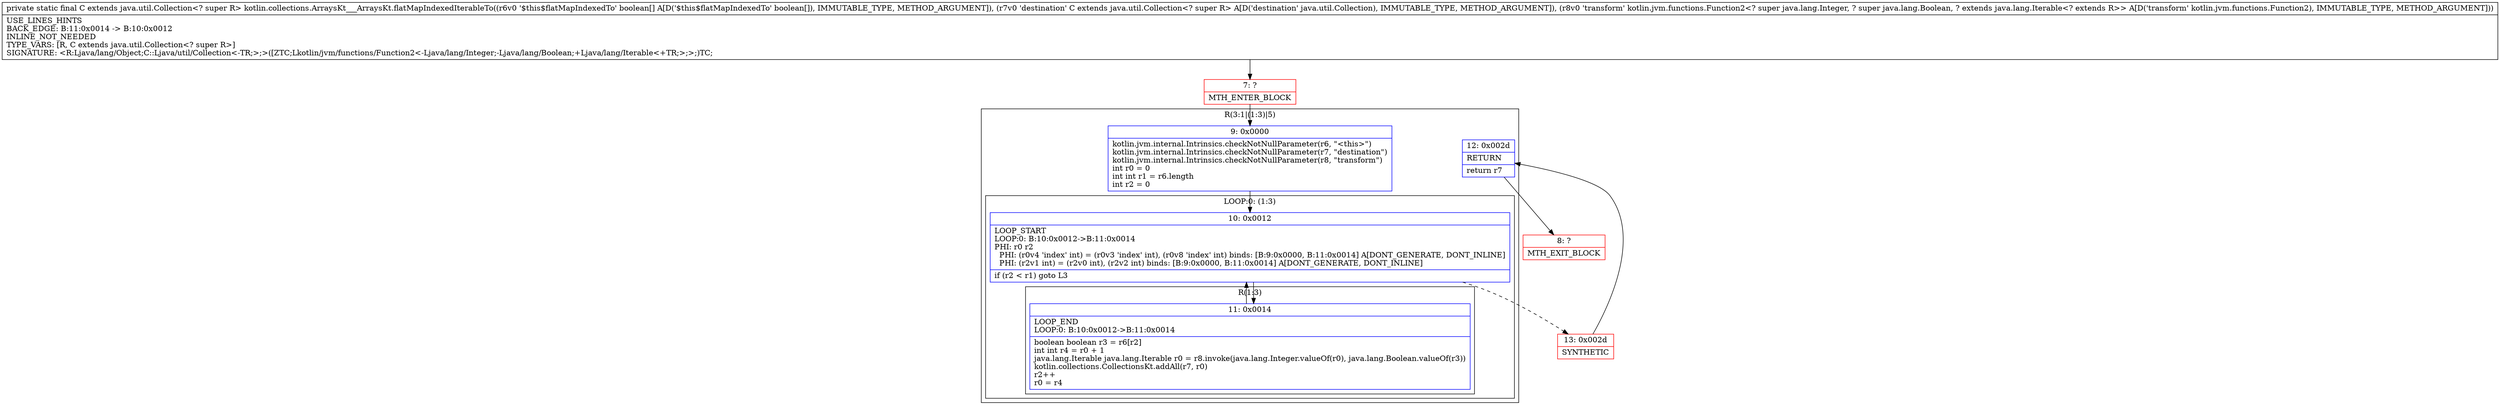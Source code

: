 digraph "CFG forkotlin.collections.ArraysKt___ArraysKt.flatMapIndexedIterableTo([ZLjava\/util\/Collection;Lkotlin\/jvm\/functions\/Function2;)Ljava\/util\/Collection;" {
subgraph cluster_Region_2131621604 {
label = "R(3:1|(1:3)|5)";
node [shape=record,color=blue];
Node_9 [shape=record,label="{9\:\ 0x0000|kotlin.jvm.internal.Intrinsics.checkNotNullParameter(r6, \"\<this\>\")\lkotlin.jvm.internal.Intrinsics.checkNotNullParameter(r7, \"destination\")\lkotlin.jvm.internal.Intrinsics.checkNotNullParameter(r8, \"transform\")\lint r0 = 0\lint int r1 = r6.length\lint r2 = 0\l}"];
subgraph cluster_LoopRegion_496137978 {
label = "LOOP:0: (1:3)";
node [shape=record,color=blue];
Node_10 [shape=record,label="{10\:\ 0x0012|LOOP_START\lLOOP:0: B:10:0x0012\-\>B:11:0x0014\lPHI: r0 r2 \l  PHI: (r0v4 'index' int) = (r0v3 'index' int), (r0v8 'index' int) binds: [B:9:0x0000, B:11:0x0014] A[DONT_GENERATE, DONT_INLINE]\l  PHI: (r2v1 int) = (r2v0 int), (r2v2 int) binds: [B:9:0x0000, B:11:0x0014] A[DONT_GENERATE, DONT_INLINE]\l|if (r2 \< r1) goto L3\l}"];
subgraph cluster_Region_2124672390 {
label = "R(1:3)";
node [shape=record,color=blue];
Node_11 [shape=record,label="{11\:\ 0x0014|LOOP_END\lLOOP:0: B:10:0x0012\-\>B:11:0x0014\l|boolean boolean r3 = r6[r2]\lint int r4 = r0 + 1\ljava.lang.Iterable java.lang.Iterable r0 = r8.invoke(java.lang.Integer.valueOf(r0), java.lang.Boolean.valueOf(r3))\lkotlin.collections.CollectionsKt.addAll(r7, r0)\lr2++\lr0 = r4\l}"];
}
}
Node_12 [shape=record,label="{12\:\ 0x002d|RETURN\l|return r7\l}"];
}
Node_7 [shape=record,color=red,label="{7\:\ ?|MTH_ENTER_BLOCK\l}"];
Node_13 [shape=record,color=red,label="{13\:\ 0x002d|SYNTHETIC\l}"];
Node_8 [shape=record,color=red,label="{8\:\ ?|MTH_EXIT_BLOCK\l}"];
MethodNode[shape=record,label="{private static final C extends java.util.Collection\<? super R\> kotlin.collections.ArraysKt___ArraysKt.flatMapIndexedIterableTo((r6v0 '$this$flatMapIndexedTo' boolean[] A[D('$this$flatMapIndexedTo' boolean[]), IMMUTABLE_TYPE, METHOD_ARGUMENT]), (r7v0 'destination' C extends java.util.Collection\<? super R\> A[D('destination' java.util.Collection), IMMUTABLE_TYPE, METHOD_ARGUMENT]), (r8v0 'transform' kotlin.jvm.functions.Function2\<? super java.lang.Integer, ? super java.lang.Boolean, ? extends java.lang.Iterable\<? extends R\>\> A[D('transform' kotlin.jvm.functions.Function2), IMMUTABLE_TYPE, METHOD_ARGUMENT]))  | USE_LINES_HINTS\lBACK_EDGE: B:11:0x0014 \-\> B:10:0x0012\lINLINE_NOT_NEEDED\lTYPE_VARS: [R, C extends java.util.Collection\<? super R\>]\lSIGNATURE: \<R:Ljava\/lang\/Object;C::Ljava\/util\/Collection\<\-TR;\>;\>([ZTC;Lkotlin\/jvm\/functions\/Function2\<\-Ljava\/lang\/Integer;\-Ljava\/lang\/Boolean;+Ljava\/lang\/Iterable\<+TR;\>;\>;)TC;\l}"];
MethodNode -> Node_7;Node_9 -> Node_10;
Node_10 -> Node_11;
Node_10 -> Node_13[style=dashed];
Node_11 -> Node_10;
Node_12 -> Node_8;
Node_7 -> Node_9;
Node_13 -> Node_12;
}

